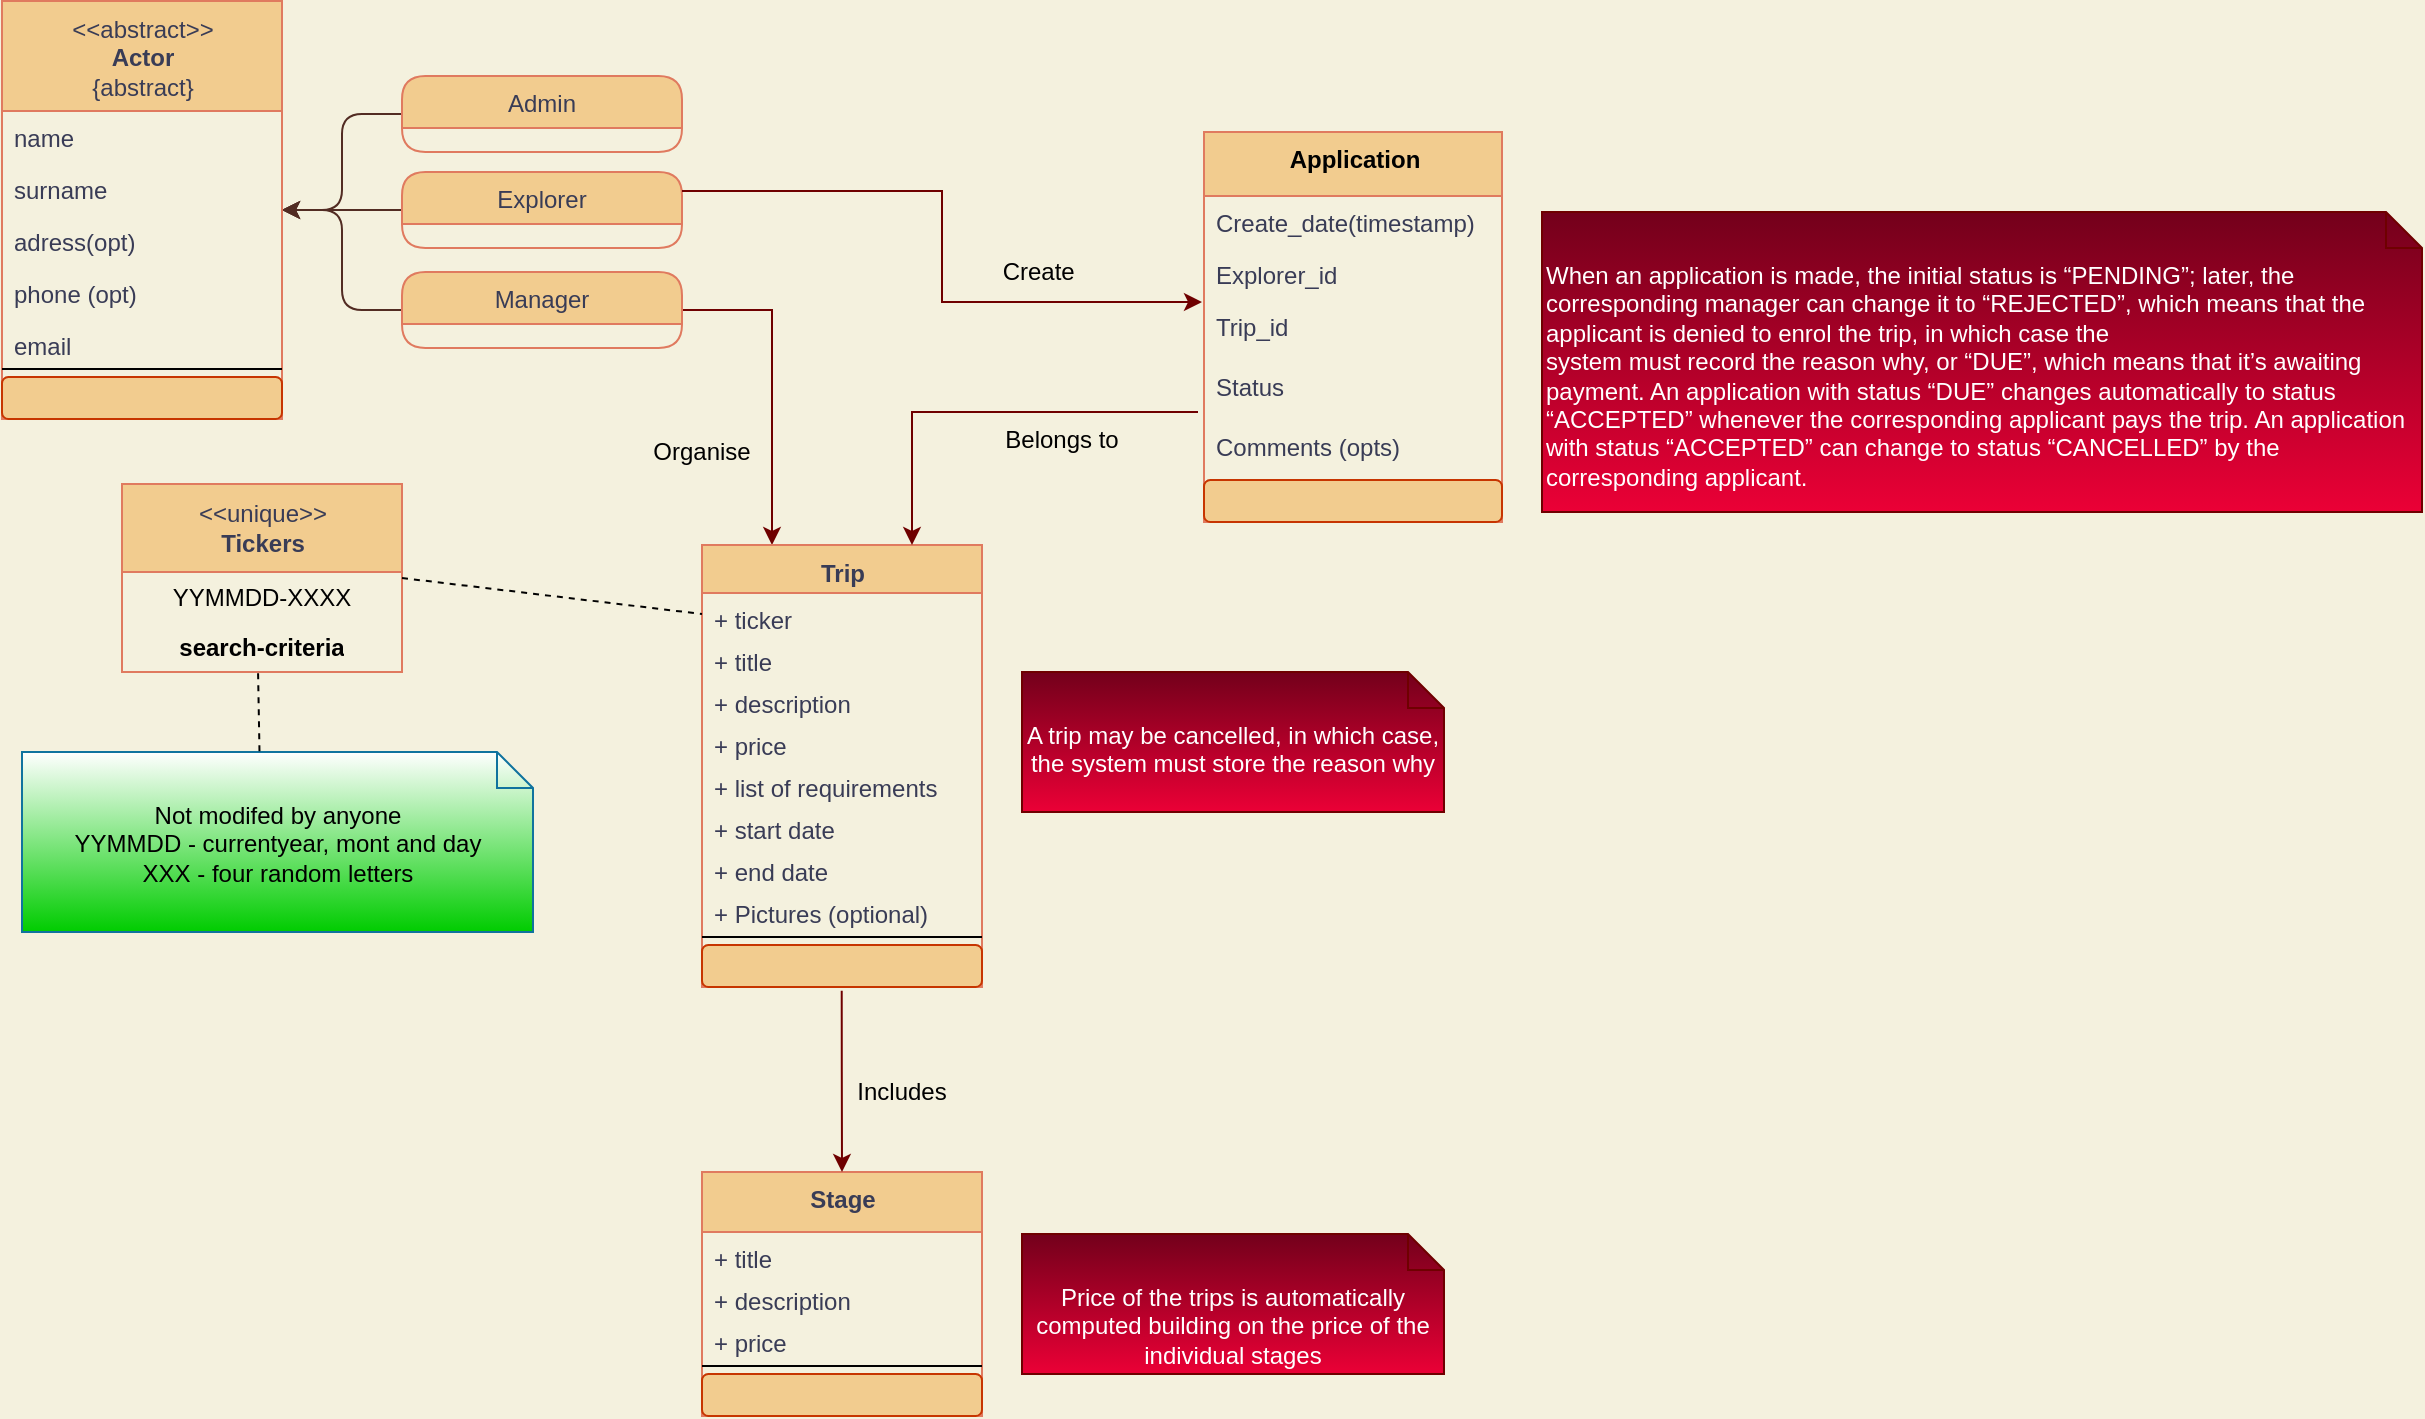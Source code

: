 <mxfile version="14.2.4" type="embed">
    <diagram id="edaXOgRtY4zmQkyxHP5Q" name="Page-1">
        <mxGraphModel dx="672" dy="446" grid="1" gridSize="10" guides="1" tooltips="1" connect="1" arrows="1" fold="1" page="1" pageScale="1" pageWidth="827" pageHeight="1169" background="#F4F1DE" math="0" shadow="0">
            <root>
                <mxCell id="0"/>
                <mxCell id="1" parent="0"/>
                <mxCell id="uO5SS3xwyvJrLnkMRzuP-102" style="edgeStyle=orthogonalEdgeStyle;curved=0;rounded=1;sketch=0;orthogonalLoop=1;jettySize=auto;html=1;strokeColor=#522C23;fillColor=#F2CC8F;fontColor=#393C56;" parent="1" source="34" target="uO5SS3xwyvJrLnkMRzuP-67" edge="1">
                    <mxGeometry relative="1" as="geometry"/>
                </mxCell>
                <mxCell id="34" value="Admin" style="swimlane;fontStyle=0;childLayout=stackLayout;horizontal=1;startSize=26;horizontalStack=0;resizeParent=1;resizeParentMax=0;resizeLast=0;collapsible=1;marginBottom=0;rounded=1;strokeColor=#E07A5F;fontColor=#393C56;fillColor=#F2CC8F;" parent="1" vertex="1">
                    <mxGeometry x="220" y="52" width="140" height="38" as="geometry"/>
                </mxCell>
                <mxCell id="uO5SS3xwyvJrLnkMRzuP-103" style="edgeStyle=orthogonalEdgeStyle;curved=0;rounded=1;sketch=0;orthogonalLoop=1;jettySize=auto;html=1;strokeColor=#522C23;fillColor=#F2CC8F;fontColor=#393C56;" parent="1" source="41" target="uO5SS3xwyvJrLnkMRzuP-67" edge="1">
                    <mxGeometry relative="1" as="geometry"/>
                </mxCell>
                <mxCell id="41" value="Explorer" style="swimlane;fontStyle=0;childLayout=stackLayout;horizontal=1;startSize=26;horizontalStack=0;resizeParent=1;resizeParentMax=0;resizeLast=0;collapsible=1;marginBottom=0;rounded=1;strokeColor=#E07A5F;fontColor=#393C56;fillColor=#F2CC8F;" parent="1" vertex="1">
                    <mxGeometry x="220" y="100" width="140" height="38" as="geometry"/>
                </mxCell>
                <mxCell id="50" style="edgeStyle=orthogonalEdgeStyle;rounded=0;orthogonalLoop=1;jettySize=auto;html=1;exitX=1;exitY=0.5;exitDx=0;exitDy=0;entryX=0.25;entryY=0;entryDx=0;entryDy=0;fillColor=#a20025;strokeColor=#6F0000;" parent="1" source="42" target="87" edge="1">
                    <mxGeometry relative="1" as="geometry">
                        <mxPoint x="405.0" y="290" as="targetPoint"/>
                    </mxGeometry>
                </mxCell>
                <mxCell id="uO5SS3xwyvJrLnkMRzuP-110" style="edgeStyle=orthogonalEdgeStyle;curved=0;rounded=1;sketch=0;orthogonalLoop=1;jettySize=auto;html=1;strokeColor=#522C23;fillColor=#F2CC8F;fontColor=#393C56;" parent="1" source="42" target="uO5SS3xwyvJrLnkMRzuP-67" edge="1">
                    <mxGeometry relative="1" as="geometry"/>
                </mxCell>
                <mxCell id="42" value="Manager" style="swimlane;fontStyle=0;childLayout=stackLayout;horizontal=1;startSize=26;horizontalStack=0;resizeParent=1;resizeParentMax=0;resizeLast=0;collapsible=1;marginBottom=0;rounded=1;strokeColor=#E07A5F;fontColor=#393C56;fillColor=#F2CC8F;" parent="1" vertex="1">
                    <mxGeometry x="220" y="150" width="140" height="38" as="geometry"/>
                </mxCell>
                <mxCell id="53" value="Organise" style="text;html=1;align=center;verticalAlign=middle;whiteSpace=wrap;rounded=0;labelBackgroundColor=none;fontColor=#000000;" parent="1" vertex="1">
                    <mxGeometry x="350" y="230" width="40" height="20" as="geometry"/>
                </mxCell>
                <mxCell id="55" value="Create&amp;nbsp;" style="text;html=1;align=center;verticalAlign=middle;whiteSpace=wrap;rounded=0;labelBackgroundColor=none;fontColor=#000000;" parent="1" vertex="1">
                    <mxGeometry x="510" y="140" width="60" height="20" as="geometry"/>
                </mxCell>
                <mxCell id="56" style="edgeStyle=orthogonalEdgeStyle;rounded=0;orthogonalLoop=1;jettySize=auto;html=1;exitX=1;exitY=0.25;exitDx=0;exitDy=0;fillColor=#a20025;strokeColor=#6F0000;" parent="1" source="41" edge="1">
                    <mxGeometry relative="1" as="geometry">
                        <mxPoint x="370" y="179" as="sourcePoint"/>
                        <mxPoint x="620" y="165" as="targetPoint"/>
                        <Array as="points">
                            <mxPoint x="490" y="110"/>
                            <mxPoint x="490" y="165"/>
                        </Array>
                    </mxGeometry>
                </mxCell>
                <mxCell id="66" value="A trip may be cancelled, in which case, the system must store the reason why" style="shape=note2;boundedLbl=1;whiteSpace=wrap;html=1;size=18;verticalAlign=top;align=center;strokeColor=#6F0000;fontColor=#ffffff;gradientColor=#EB0036;fillColor=#73001B;" parent="1" vertex="1">
                    <mxGeometry x="530" y="350" width="211" height="70" as="geometry"/>
                </mxCell>
                <mxCell id="uO5SS3xwyvJrLnkMRzuP-67" value="&amp;lt;&amp;lt;abstract&amp;gt;&amp;gt;&lt;br&gt;&lt;b&gt;Actor&lt;/b&gt;&lt;br&gt;{abstract}" style="swimlane;fontStyle=0;align=center;verticalAlign=top;childLayout=stackLayout;horizontal=1;startSize=55;horizontalStack=0;resizeParent=1;resizeParentMax=0;resizeLast=0;collapsible=0;marginBottom=0;html=1;rounded=0;labelBackgroundColor=none;sketch=0;strokeColor=#E07A5F;fillColor=#F2CC8F;fontColor=#393C56;" parent="1" vertex="1">
                    <mxGeometry x="20" y="14.5" width="140" height="209" as="geometry"/>
                </mxCell>
                <mxCell id="uO5SS3xwyvJrLnkMRzuP-14" value="name" style="text;strokeColor=none;fillColor=none;align=left;verticalAlign=top;spacingLeft=4;spacingRight=4;overflow=hidden;rotatable=0;points=[[0,0.5],[1,0.5]];portConstraint=eastwest;rounded=1;fontColor=#393C56;" parent="uO5SS3xwyvJrLnkMRzuP-67" vertex="1">
                    <mxGeometry y="55" width="140" height="26" as="geometry"/>
                </mxCell>
                <mxCell id="uO5SS3xwyvJrLnkMRzuP-75" value="surname" style="text;strokeColor=none;fillColor=none;align=left;verticalAlign=top;spacingLeft=4;spacingRight=4;overflow=hidden;rotatable=0;points=[[0,0.5],[1,0.5]];portConstraint=eastwest;rounded=1;fontColor=#393C56;" parent="uO5SS3xwyvJrLnkMRzuP-67" vertex="1">
                    <mxGeometry y="81" width="140" height="26" as="geometry"/>
                </mxCell>
                <mxCell id="uO5SS3xwyvJrLnkMRzuP-78" value="adress(opt)" style="text;strokeColor=none;fillColor=none;align=left;verticalAlign=top;spacingLeft=4;spacingRight=4;overflow=hidden;rotatable=0;points=[[0,0.5],[1,0.5]];portConstraint=eastwest;rounded=1;fontColor=#393C56;" parent="uO5SS3xwyvJrLnkMRzuP-67" vertex="1">
                    <mxGeometry y="107" width="140" height="26" as="geometry"/>
                </mxCell>
                <mxCell id="uO5SS3xwyvJrLnkMRzuP-77" value="phone (opt)" style="text;strokeColor=none;fillColor=none;align=left;verticalAlign=top;spacingLeft=4;spacingRight=4;overflow=hidden;rotatable=0;points=[[0,0.5],[1,0.5]];portConstraint=eastwest;rounded=1;fontColor=#393C56;" parent="uO5SS3xwyvJrLnkMRzuP-67" vertex="1">
                    <mxGeometry y="133" width="140" height="26" as="geometry"/>
                </mxCell>
                <mxCell id="uO5SS3xwyvJrLnkMRzuP-76" value="email" style="text;strokeColor=none;fillColor=none;align=left;verticalAlign=top;spacingLeft=4;spacingRight=4;overflow=hidden;rotatable=0;points=[[0,0.5],[1,0.5]];portConstraint=eastwest;rounded=1;fontColor=#393C56;" parent="uO5SS3xwyvJrLnkMRzuP-67" vertex="1">
                    <mxGeometry y="159" width="140" height="21" as="geometry"/>
                </mxCell>
                <mxCell id="uO5SS3xwyvJrLnkMRzuP-72" value="" style="line;strokeWidth=1;fillColor=none;align=left;verticalAlign=middle;spacingTop=-1;spacingLeft=3;spacingRight=3;rotatable=0;labelPosition=right;points=[];portConstraint=eastwest;" parent="uO5SS3xwyvJrLnkMRzuP-67" vertex="1">
                    <mxGeometry y="180" width="140" height="8" as="geometry"/>
                </mxCell>
                <mxCell id="uO5SS3xwyvJrLnkMRzuP-79" value="" style="text;strokeColor=#C73500;align=left;verticalAlign=top;spacingLeft=4;spacingRight=4;overflow=hidden;rotatable=0;points=[[0,0.5],[1,0.5]];portConstraint=eastwest;rounded=1;fontColor=#ffffff;shadow=0;fillColor=#F2CC8F;" parent="uO5SS3xwyvJrLnkMRzuP-67" vertex="1">
                    <mxGeometry y="188" width="140" height="21" as="geometry"/>
                </mxCell>
                <mxCell id="87" value="&lt;b&gt;Trip&lt;/b&gt;" style="swimlane;fontStyle=0;align=center;verticalAlign=top;childLayout=stackLayout;horizontal=1;startSize=24;horizontalStack=0;resizeParent=1;resizeParentMax=0;resizeLast=0;collapsible=0;marginBottom=0;html=1;rounded=0;labelBackgroundColor=none;sketch=0;strokeColor=#E07A5F;fillColor=#F2CC8F;fontColor=#393C56;" parent="1" vertex="1">
                    <mxGeometry x="370" y="286.5" width="140" height="221" as="geometry"/>
                </mxCell>
                <mxCell id="92" value="+ ticker" style="text;strokeColor=none;fillColor=none;align=left;verticalAlign=top;spacingLeft=4;spacingRight=4;overflow=hidden;rotatable=0;points=[[0,0.5],[1,0.5]];portConstraint=eastwest;rounded=1;fontColor=#393C56;" parent="87" vertex="1">
                    <mxGeometry y="24" width="140" height="21" as="geometry"/>
                </mxCell>
                <mxCell id="112" value="+ title" style="text;strokeColor=none;fillColor=none;align=left;verticalAlign=top;spacingLeft=4;spacingRight=4;overflow=hidden;rotatable=0;points=[[0,0.5],[1,0.5]];portConstraint=eastwest;rounded=1;fontColor=#393C56;" parent="87" vertex="1">
                    <mxGeometry y="45" width="140" height="21" as="geometry"/>
                </mxCell>
                <mxCell id="115" value="+ description" style="text;strokeColor=none;fillColor=none;align=left;verticalAlign=top;spacingLeft=4;spacingRight=4;overflow=hidden;rotatable=0;points=[[0,0.5],[1,0.5]];portConstraint=eastwest;rounded=1;fontColor=#393C56;" parent="87" vertex="1">
                    <mxGeometry y="66" width="140" height="21" as="geometry"/>
                </mxCell>
                <mxCell id="116" value="+ price" style="text;strokeColor=none;fillColor=none;align=left;verticalAlign=top;spacingLeft=4;spacingRight=4;overflow=hidden;rotatable=0;points=[[0,0.5],[1,0.5]];portConstraint=eastwest;rounded=1;fontColor=#393C56;" parent="87" vertex="1">
                    <mxGeometry y="87" width="140" height="21" as="geometry"/>
                </mxCell>
                <mxCell id="117" value="+ list of requirements" style="text;strokeColor=none;fillColor=none;align=left;verticalAlign=top;spacingLeft=4;spacingRight=4;overflow=hidden;rotatable=0;points=[[0,0.5],[1,0.5]];portConstraint=eastwest;rounded=1;fontColor=#393C56;" parent="87" vertex="1">
                    <mxGeometry y="108" width="140" height="21" as="geometry"/>
                </mxCell>
                <mxCell id="118" value="+ start date" style="text;strokeColor=none;fillColor=none;align=left;verticalAlign=top;spacingLeft=4;spacingRight=4;overflow=hidden;rotatable=0;points=[[0,0.5],[1,0.5]];portConstraint=eastwest;rounded=1;fontColor=#393C56;" parent="87" vertex="1">
                    <mxGeometry y="129" width="140" height="21" as="geometry"/>
                </mxCell>
                <mxCell id="119" value="+ end date" style="text;strokeColor=none;fillColor=none;align=left;verticalAlign=top;spacingLeft=4;spacingRight=4;overflow=hidden;rotatable=0;points=[[0,0.5],[1,0.5]];portConstraint=eastwest;rounded=1;fontColor=#393C56;" parent="87" vertex="1">
                    <mxGeometry y="150" width="140" height="21" as="geometry"/>
                </mxCell>
                <mxCell id="113" value="+ Pictures (optional)" style="text;strokeColor=none;fillColor=none;align=left;verticalAlign=top;spacingLeft=4;spacingRight=4;overflow=hidden;rotatable=0;points=[[0,0.5],[1,0.5]];portConstraint=eastwest;rounded=1;fontColor=#393C56;" parent="87" vertex="1">
                    <mxGeometry y="171" width="140" height="21" as="geometry"/>
                </mxCell>
                <mxCell id="93" value="" style="line;strokeWidth=1;fillColor=none;align=left;verticalAlign=middle;spacingTop=-1;spacingLeft=3;spacingRight=3;rotatable=0;labelPosition=right;points=[];portConstraint=eastwest;" parent="87" vertex="1">
                    <mxGeometry y="192" width="140" height="8" as="geometry"/>
                </mxCell>
                <mxCell id="94" value="" style="text;strokeColor=#C73500;align=left;verticalAlign=top;spacingLeft=4;spacingRight=4;overflow=hidden;rotatable=0;points=[[0,0.5],[1,0.5]];portConstraint=eastwest;rounded=1;fontColor=#ffffff;shadow=0;fillColor=#F2CC8F;" parent="87" vertex="1">
                    <mxGeometry y="200" width="140" height="21" as="geometry"/>
                </mxCell>
                <mxCell id="144" style="edgeStyle=orthogonalEdgeStyle;rounded=0;orthogonalLoop=1;jettySize=auto;html=1;exitX=0.5;exitY=0;exitDx=0;exitDy=0;" edge="1" parent="1" source="103">
                    <mxGeometry relative="1" as="geometry">
                        <mxPoint x="691" y="90" as="targetPoint"/>
                    </mxGeometry>
                </mxCell>
                <mxCell id="103" value="&lt;font color=&quot;#000000&quot;&gt;&lt;b&gt;Application&lt;/b&gt;&lt;br&gt;&lt;br&gt;&lt;/font&gt;" style="swimlane;fontStyle=0;align=center;verticalAlign=top;childLayout=stackLayout;horizontal=1;startSize=32;horizontalStack=0;resizeParent=1;resizeParentMax=0;resizeLast=0;collapsible=0;marginBottom=0;html=1;rounded=0;labelBackgroundColor=none;sketch=0;strokeColor=#E07A5F;fillColor=#F2CC8F;fontColor=#393C56;" parent="1" vertex="1">
                    <mxGeometry x="621" y="80" width="149" height="195" as="geometry"/>
                </mxCell>
                <mxCell id="104" value="Create_date(timestamp)" style="text;strokeColor=none;fillColor=none;align=left;verticalAlign=top;spacingLeft=4;spacingRight=4;overflow=hidden;rotatable=0;points=[[0,0.5],[1,0.5]];portConstraint=eastwest;rounded=1;fontColor=#393C56;" parent="103" vertex="1">
                    <mxGeometry y="32" width="149" height="26" as="geometry"/>
                </mxCell>
                <mxCell id="105" value="Explorer_id" style="text;strokeColor=none;fillColor=none;align=left;verticalAlign=top;spacingLeft=4;spacingRight=4;overflow=hidden;rotatable=0;points=[[0,0.5],[1,0.5]];portConstraint=eastwest;rounded=1;fontColor=#393C56;" parent="103" vertex="1">
                    <mxGeometry y="58" width="149" height="26" as="geometry"/>
                </mxCell>
                <mxCell id="106" value="Trip_id" style="text;strokeColor=none;fillColor=none;align=left;verticalAlign=top;spacingLeft=4;spacingRight=4;overflow=hidden;rotatable=0;points=[[0,0.5],[1,0.5]];portConstraint=eastwest;rounded=1;fontColor=#393C56;" parent="103" vertex="1">
                    <mxGeometry y="84" width="149" height="30" as="geometry"/>
                </mxCell>
                <mxCell id="156" value="Status" style="text;strokeColor=none;fillColor=none;align=left;verticalAlign=top;spacingLeft=4;spacingRight=4;overflow=hidden;rotatable=0;points=[[0,0.5],[1,0.5]];portConstraint=eastwest;rounded=1;fontColor=#393C56;" vertex="1" parent="103">
                    <mxGeometry y="114" width="149" height="30" as="geometry"/>
                </mxCell>
                <mxCell id="157" value="Comments (opts)" style="text;strokeColor=none;fillColor=none;align=left;verticalAlign=top;spacingLeft=4;spacingRight=4;overflow=hidden;rotatable=0;points=[[0,0.5],[1,0.5]];portConstraint=eastwest;rounded=1;fontColor=#393C56;" vertex="1" parent="103">
                    <mxGeometry y="144" width="149" height="30" as="geometry"/>
                </mxCell>
                <mxCell id="110" value="" style="text;strokeColor=#C73500;align=left;verticalAlign=top;spacingLeft=4;spacingRight=4;overflow=hidden;rotatable=0;points=[[0,0.5],[1,0.5]];portConstraint=eastwest;rounded=1;fontColor=#ffffff;shadow=0;fillColor=#F2CC8F;" parent="103" vertex="1">
                    <mxGeometry y="174" width="149" height="21" as="geometry"/>
                </mxCell>
                <mxCell id="122" style="edgeStyle=orthogonalEdgeStyle;rounded=0;orthogonalLoop=1;jettySize=auto;html=1;fillColor=#a20025;strokeColor=#6F0000;entryX=0.75;entryY=0;entryDx=0;entryDy=0;" parent="1" target="87" edge="1">
                    <mxGeometry relative="1" as="geometry">
                        <mxPoint x="618" y="220" as="sourcePoint"/>
                        <mxPoint x="600" y="190" as="targetPoint"/>
                        <Array as="points">
                            <mxPoint x="618" y="220"/>
                            <mxPoint x="475" y="220"/>
                        </Array>
                    </mxGeometry>
                </mxCell>
                <mxCell id="uO5SS3xwyvJrLnkMRzuP-124" value="&lt;span style=&quot;font-weight: normal&quot;&gt;&amp;lt;&amp;lt;unique&amp;gt;&amp;gt;&lt;br&gt;&lt;/span&gt;Tickers" style="swimlane;fontStyle=1;align=center;verticalAlign=middle;childLayout=stackLayout;horizontal=1;startSize=44;horizontalStack=0;resizeParent=1;resizeParentMax=0;resizeLast=0;collapsible=0;marginBottom=0;html=1;rounded=0;shadow=0;labelBackgroundColor=none;sketch=0;strokeColor=#E07A5F;fillColor=#F2CC8F;fontColor=#393C56;" parent="1" vertex="1">
                    <mxGeometry x="80" y="256" width="140" height="94" as="geometry"/>
                </mxCell>
                <mxCell id="uO5SS3xwyvJrLnkMRzuP-125" value="&lt;font color=&quot;#000000&quot;&gt;YYMMDD-XXXX&lt;/font&gt;" style="text;html=1;strokeColor=none;align=center;verticalAlign=middle;spacingLeft=4;spacingRight=4;overflow=hidden;rotatable=0;points=[[0,0.5],[1,0.5]];portConstraint=eastwest;" parent="uO5SS3xwyvJrLnkMRzuP-124" vertex="1">
                    <mxGeometry y="44" width="140" height="25" as="geometry"/>
                </mxCell>
                <mxCell id="uO5SS3xwyvJrLnkMRzuP-142" value="&lt;font color=&quot;#000000&quot;&gt;&lt;b&gt;search-criteria&lt;/b&gt;&lt;/font&gt;" style="text;html=1;strokeColor=none;align=center;verticalAlign=middle;spacingLeft=4;spacingRight=4;overflow=hidden;rotatable=0;points=[[0,0.5],[1,0.5]];portConstraint=eastwest;" parent="uO5SS3xwyvJrLnkMRzuP-124" vertex="1">
                    <mxGeometry y="69" width="140" height="25" as="geometry"/>
                </mxCell>
                <mxCell id="125" value="Belongs to" style="text;html=1;align=center;verticalAlign=middle;whiteSpace=wrap;rounded=0;labelBackgroundColor=none;fontColor=#000000;" parent="1" vertex="1">
                    <mxGeometry x="520" y="223.5" width="60" height="20" as="geometry"/>
                </mxCell>
                <mxCell id="126" value="&lt;b&gt;Stage&lt;/b&gt;" style="swimlane;fontStyle=0;align=center;verticalAlign=top;childLayout=stackLayout;horizontal=1;startSize=30;horizontalStack=0;resizeParent=1;resizeParentMax=0;resizeLast=0;collapsible=0;marginBottom=0;html=1;rounded=0;labelBackgroundColor=none;sketch=0;strokeColor=#E07A5F;fillColor=#F2CC8F;fontColor=#393C56;" parent="1" vertex="1">
                    <mxGeometry x="370" y="600" width="140" height="122" as="geometry"/>
                </mxCell>
                <mxCell id="128" value="+ title" style="text;strokeColor=none;fillColor=none;align=left;verticalAlign=top;spacingLeft=4;spacingRight=4;overflow=hidden;rotatable=0;points=[[0,0.5],[1,0.5]];portConstraint=eastwest;rounded=1;fontColor=#393C56;" parent="126" vertex="1">
                    <mxGeometry y="30" width="140" height="21" as="geometry"/>
                </mxCell>
                <mxCell id="129" value="+ description" style="text;strokeColor=none;fillColor=none;align=left;verticalAlign=top;spacingLeft=4;spacingRight=4;overflow=hidden;rotatable=0;points=[[0,0.5],[1,0.5]];portConstraint=eastwest;rounded=1;fontColor=#393C56;" parent="126" vertex="1">
                    <mxGeometry y="51" width="140" height="21" as="geometry"/>
                </mxCell>
                <mxCell id="130" value="+ price" style="text;strokeColor=none;fillColor=none;align=left;verticalAlign=top;spacingLeft=4;spacingRight=4;overflow=hidden;rotatable=0;points=[[0,0.5],[1,0.5]];portConstraint=eastwest;rounded=1;fontColor=#393C56;" parent="126" vertex="1">
                    <mxGeometry y="72" width="140" height="21" as="geometry"/>
                </mxCell>
                <mxCell id="135" value="" style="line;strokeWidth=1;fillColor=none;align=left;verticalAlign=middle;spacingTop=-1;spacingLeft=3;spacingRight=3;rotatable=0;labelPosition=right;points=[];portConstraint=eastwest;" parent="126" vertex="1">
                    <mxGeometry y="93" width="140" height="8" as="geometry"/>
                </mxCell>
                <mxCell id="136" value="" style="text;strokeColor=#C73500;align=left;verticalAlign=top;spacingLeft=4;spacingRight=4;overflow=hidden;rotatable=0;points=[[0,0.5],[1,0.5]];portConstraint=eastwest;rounded=1;fontColor=#ffffff;shadow=0;fillColor=#F2CC8F;" parent="126" vertex="1">
                    <mxGeometry y="101" width="140" height="21" as="geometry"/>
                </mxCell>
                <mxCell id="137" value="&lt;div&gt;&lt;span&gt;When an application is&amp;nbsp;&lt;/span&gt;&lt;span&gt;made, the initial status is “PENDING”; later, the corresponding manager can change it to&amp;nbsp;&lt;/span&gt;&lt;span&gt;“REJECTED”, which means that the applicant is denied to enrol the trip, in which case the&lt;/span&gt;&lt;/div&gt;&lt;div&gt;&lt;span&gt;system must record the reason why, or “DUE”, which means that it’s awaiting payment. An&amp;nbsp;&lt;/span&gt;&lt;span&gt;application with status “DUE” changes automatically to status “ACCEPTED” whenever the&amp;nbsp;&lt;/span&gt;&lt;span&gt;corresponding applicant pays the trip. An application with status “ACCEPTED” can change to&amp;nbsp;&lt;/span&gt;&lt;span&gt;status “CANCELLED” by the corresponding applicant.&lt;/span&gt;&lt;/div&gt;" style="shape=note2;boundedLbl=1;whiteSpace=wrap;html=1;size=18;verticalAlign=top;align=left;strokeColor=#6F0000;fontColor=#ffffff;gradientColor=#EB0036;fillColor=#73001B;" parent="1" vertex="1">
                    <mxGeometry x="790" y="120" width="440" height="150" as="geometry"/>
                </mxCell>
                <mxCell id="138" value="Price of the trips is automatically computed building on the price of the individual stages" style="shape=note2;boundedLbl=1;whiteSpace=wrap;html=1;size=18;verticalAlign=top;align=center;strokeColor=#6F0000;fontColor=#ffffff;gradientColor=#EB0036;fillColor=#73001B;" parent="1" vertex="1">
                    <mxGeometry x="530" y="631" width="211" height="70" as="geometry"/>
                </mxCell>
                <mxCell id="139" style="edgeStyle=orthogonalEdgeStyle;rounded=0;orthogonalLoop=1;jettySize=auto;html=1;exitX=0.499;exitY=1.088;exitDx=0;exitDy=0;entryX=0.5;entryY=0;entryDx=0;entryDy=0;fillColor=#a20025;strokeColor=#6F0000;exitPerimeter=0;" parent="1" source="94" target="126" edge="1">
                    <mxGeometry relative="1" as="geometry">
                        <mxPoint x="415" y="296.5" as="targetPoint"/>
                        <mxPoint x="370" y="179" as="sourcePoint"/>
                        <Array as="points">
                            <mxPoint x="440" y="550"/>
                            <mxPoint x="440" y="550"/>
                        </Array>
                    </mxGeometry>
                </mxCell>
                <mxCell id="141" value="Includes" style="text;html=1;align=center;verticalAlign=middle;whiteSpace=wrap;rounded=0;labelBackgroundColor=none;fontColor=#000000;" parent="1" vertex="1">
                    <mxGeometry x="450" y="550" width="40" height="20" as="geometry"/>
                </mxCell>
                <mxCell id="uO5SS3xwyvJrLnkMRzuP-141" value="Not modifed by anyone&lt;br&gt;YYMMDD - currentyear, mont and day&lt;br&gt;XXX - four random letters" style="shape=note2;boundedLbl=1;whiteSpace=wrap;html=1;size=18;verticalAlign=top;align=center;strokeColor=#10739e;gradientColor=#00CC00;" parent="1" vertex="1">
                    <mxGeometry x="30" y="390" width="255.5" height="90" as="geometry"/>
                </mxCell>
                <mxCell id="142" value="" style="endArrow=none;dashed=1;html=1;fontColor=#000000;exitX=1;exitY=0.5;exitDx=0;exitDy=0;entryX=0;entryY=0.5;entryDx=0;entryDy=0;strokeColor=#000000;" parent="1" source="uO5SS3xwyvJrLnkMRzuP-124" target="92" edge="1">
                    <mxGeometry width="50" height="50" relative="1" as="geometry">
                        <mxPoint x="240" y="240" as="sourcePoint"/>
                        <mxPoint x="290" y="190" as="targetPoint"/>
                    </mxGeometry>
                </mxCell>
                <mxCell id="143" value="" style="endArrow=none;dashed=1;html=1;fontColor=#000000;exitX=0.486;exitY=1.027;exitDx=0;exitDy=0;strokeColor=#000000;exitPerimeter=0;entryX=0;entryY=0;entryDx=118.75;entryDy=0;entryPerimeter=0;" parent="1" source="uO5SS3xwyvJrLnkMRzuP-142" target="uO5SS3xwyvJrLnkMRzuP-141" edge="1">
                    <mxGeometry width="50" height="50" relative="1" as="geometry">
                        <mxPoint x="230" y="313" as="sourcePoint"/>
                        <mxPoint x="148" y="380" as="targetPoint"/>
                    </mxGeometry>
                </mxCell>
            </root>
        </mxGraphModel>
    </diagram>
</mxfile>